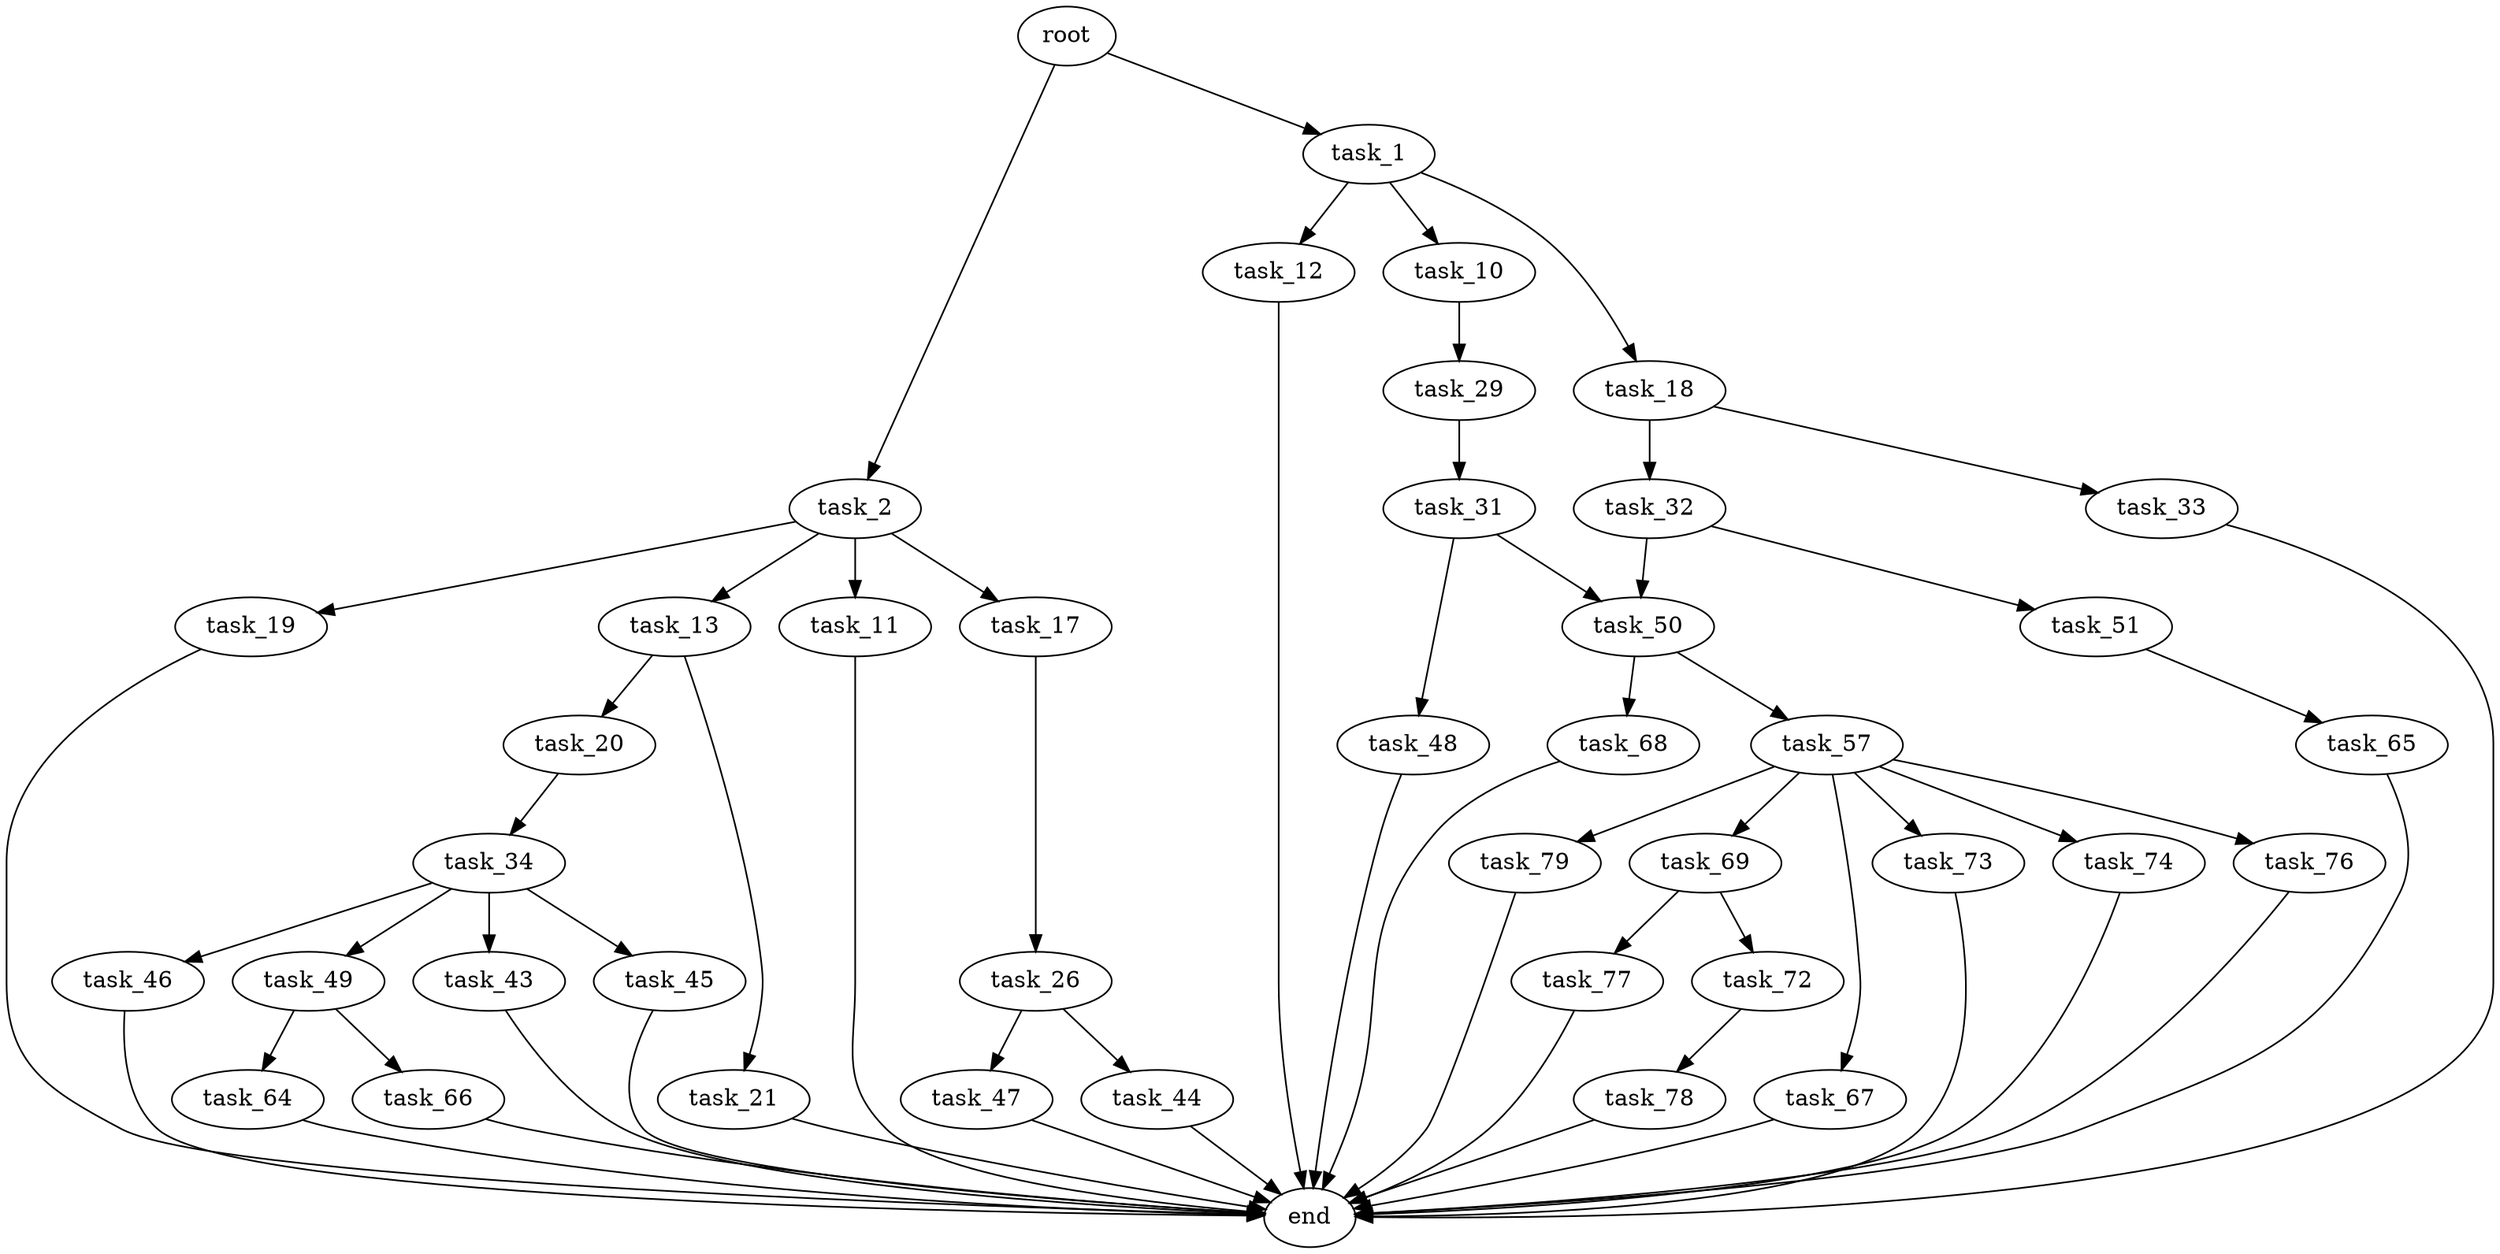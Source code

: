 digraph G {
  root [size="0.000000"];
  task_1 [size="782757789696.000000"];
  task_2 [size="13038269721.000000"];
  task_10 [size="90352691069.000000"];
  task_12 [size="8589934592.000000"];
  task_18 [size="28991029248.000000"];
  task_11 [size="460071587409.000000"];
  task_13 [size="3824156661.000000"];
  task_17 [size="25843507403.000000"];
  task_19 [size="25234211916.000000"];
  task_29 [size="549755813888.000000"];
  end [size="0.000000"];
  task_20 [size="344795633964.000000"];
  task_21 [size="58724914664.000000"];
  task_26 [size="17961200800.000000"];
  task_32 [size="8589934592.000000"];
  task_33 [size="41399940319.000000"];
  task_34 [size="550444411348.000000"];
  task_44 [size="1807848504.000000"];
  task_47 [size="127703472343.000000"];
  task_31 [size="5045071322.000000"];
  task_48 [size="7841047885.000000"];
  task_50 [size="549755813888.000000"];
  task_51 [size="231928233984.000000"];
  task_43 [size="322364559443.000000"];
  task_45 [size="231928233984.000000"];
  task_46 [size="1073741824000.000000"];
  task_49 [size="77828424152.000000"];
  task_64 [size="28754037666.000000"];
  task_66 [size="68719476736.000000"];
  task_57 [size="368293445632.000000"];
  task_68 [size="42908570154.000000"];
  task_65 [size="549755813888.000000"];
  task_67 [size="46477514589.000000"];
  task_69 [size="1073741824000.000000"];
  task_73 [size="68719476736.000000"];
  task_74 [size="5487663079.000000"];
  task_76 [size="5746970701.000000"];
  task_79 [size="28991029248.000000"];
  task_72 [size="7174709812.000000"];
  task_77 [size="156684935424.000000"];
  task_78 [size="2875493902.000000"];

  root -> task_1 [size="1.000000"];
  root -> task_2 [size="1.000000"];
  task_1 -> task_10 [size="679477248.000000"];
  task_1 -> task_12 [size="679477248.000000"];
  task_1 -> task_18 [size="679477248.000000"];
  task_2 -> task_11 [size="411041792.000000"];
  task_2 -> task_13 [size="411041792.000000"];
  task_2 -> task_17 [size="411041792.000000"];
  task_2 -> task_19 [size="411041792.000000"];
  task_10 -> task_29 [size="75497472.000000"];
  task_12 -> end [size="1.000000"];
  task_18 -> task_32 [size="75497472.000000"];
  task_18 -> task_33 [size="75497472.000000"];
  task_11 -> end [size="1.000000"];
  task_13 -> task_20 [size="75497472.000000"];
  task_13 -> task_21 [size="75497472.000000"];
  task_17 -> task_26 [size="838860800.000000"];
  task_19 -> end [size="1.000000"];
  task_29 -> task_31 [size="536870912.000000"];
  task_20 -> task_34 [size="301989888.000000"];
  task_21 -> end [size="1.000000"];
  task_26 -> task_44 [size="536870912.000000"];
  task_26 -> task_47 [size="536870912.000000"];
  task_32 -> task_50 [size="33554432.000000"];
  task_32 -> task_51 [size="33554432.000000"];
  task_33 -> end [size="1.000000"];
  task_34 -> task_43 [size="536870912.000000"];
  task_34 -> task_45 [size="536870912.000000"];
  task_34 -> task_46 [size="536870912.000000"];
  task_34 -> task_49 [size="536870912.000000"];
  task_44 -> end [size="1.000000"];
  task_47 -> end [size="1.000000"];
  task_31 -> task_48 [size="536870912.000000"];
  task_31 -> task_50 [size="536870912.000000"];
  task_48 -> end [size="1.000000"];
  task_50 -> task_57 [size="536870912.000000"];
  task_50 -> task_68 [size="536870912.000000"];
  task_51 -> task_65 [size="301989888.000000"];
  task_43 -> end [size="1.000000"];
  task_45 -> end [size="1.000000"];
  task_46 -> end [size="1.000000"];
  task_49 -> task_64 [size="209715200.000000"];
  task_49 -> task_66 [size="209715200.000000"];
  task_64 -> end [size="1.000000"];
  task_66 -> end [size="1.000000"];
  task_57 -> task_67 [size="411041792.000000"];
  task_57 -> task_69 [size="411041792.000000"];
  task_57 -> task_73 [size="411041792.000000"];
  task_57 -> task_74 [size="411041792.000000"];
  task_57 -> task_76 [size="411041792.000000"];
  task_57 -> task_79 [size="411041792.000000"];
  task_68 -> end [size="1.000000"];
  task_65 -> end [size="1.000000"];
  task_67 -> end [size="1.000000"];
  task_69 -> task_72 [size="838860800.000000"];
  task_69 -> task_77 [size="838860800.000000"];
  task_73 -> end [size="1.000000"];
  task_74 -> end [size="1.000000"];
  task_76 -> end [size="1.000000"];
  task_79 -> end [size="1.000000"];
  task_72 -> task_78 [size="134217728.000000"];
  task_77 -> end [size="1.000000"];
  task_78 -> end [size="1.000000"];
}
